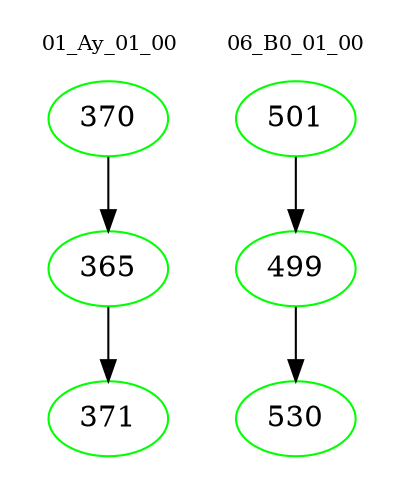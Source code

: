 digraph{
subgraph cluster_0 {
color = white
label = "01_Ay_01_00";
fontsize=10;
T0_370 [label="370", color="green"]
T0_370 -> T0_365 [color="black"]
T0_365 [label="365", color="green"]
T0_365 -> T0_371 [color="black"]
T0_371 [label="371", color="green"]
}
subgraph cluster_1 {
color = white
label = "06_B0_01_00";
fontsize=10;
T1_501 [label="501", color="green"]
T1_501 -> T1_499 [color="black"]
T1_499 [label="499", color="green"]
T1_499 -> T1_530 [color="black"]
T1_530 [label="530", color="green"]
}
}
